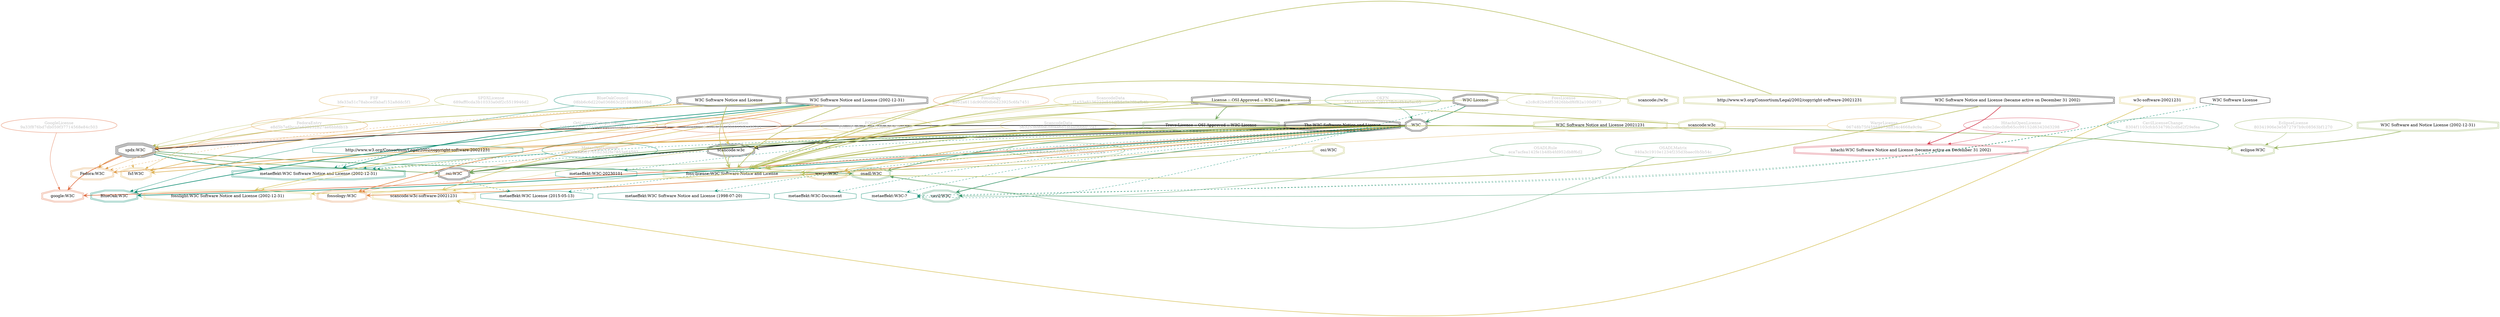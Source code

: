strict digraph {
    node [shape=box];
    graph [splines=curved];
    4293 [label="SPDXLicense\n689aff0cda3b10333a0df2c5519946d2"
         ,fontcolor=gray
         ,color="#b8bf62"
         ,fillcolor="beige;1"
         ,shape=ellipse];
    4294 [label="spdx:W3C"
         ,shape=tripleoctagon];
    4295 [label=W3C
         ,shape=doubleoctagon];
    4296 [label="W3C Software Notice and License (2002-12-31)"
         ,shape=doubleoctagon];
    5319 [label="OSILicense\n14906dee0e65225c06662300202c0246"
         ,fontcolor=gray
         ,color="#78ab63"
         ,fillcolor="beige;1"
         ,shape=ellipse];
    5320 [label="osi:W3C"
         ,shape=doubleoctagon];
    5321 [label="The W3C Software Notice and License"
         ,shape=doubleoctagon];
    5322 [label="Trove:License :: OSI Approved :: W3C License"
         ,color="#78ab63"
         ,shape=doubleoctagon];
    5323 [label="License :: OSI Approved :: W3C License"
         ,shape=doubleoctagon];
    5605 [label="GoogleLicense\n9a33f876bd7db059f37714568e84c503"
         ,fontcolor=gray
         ,color="#e06f45"
         ,fillcolor="beige;1"
         ,shape=ellipse];
    5606 [label="google:W3C"
         ,color="#e06f45"
         ,shape=doubleoctagon];
    8486 [label="FedoraEntry\ne8d5b7e6bcada628232b27ae6bbfdb1b"
         ,fontcolor=gray
         ,color="#e09d4b"
         ,fillcolor="beige;1"
         ,shape=ellipse];
    8487 [label="Fedora:W3C"
         ,color="#e09d4b"
         ,shape=doubleoctagon];
    8488 [label="W3C Software Notice and License"
         ,shape=doubleoctagon];
    9015 [label="BlueOakCouncil\n08bb6c6d220a036863c2f10838b510bd"
         ,fontcolor=gray
         ,color="#00876c"
         ,fillcolor="beige;1"
         ,shape=ellipse];
    9016 [label="BlueOak:W3C"
         ,color="#00876c"
         ,shape=doubleoctagon];
    9743 [label="OSADLRule\neca7acfea142fe1b48b4fd952db8f6d2"
         ,fontcolor=gray
         ,color="#58a066"
         ,fillcolor="beige;1"
         ,shape=ellipse];
    9744 [label="osadl:W3C"
         ,color="#58a066"
         ,shape=doubleoctagon];
    9982 [label="OSADLMatrix\n940a3c1910e1234f235d3baec0b5b54c"
         ,fontcolor=gray
         ,color="#58a066"
         ,fillcolor="beige;1"
         ,shape=ellipse];
    10591 [label="FSF\nbfe33a51c78abcedfabaf152a8ddc5f1"
          ,fontcolor=gray
          ,color="#deb256"
          ,fillcolor="beige;1"
          ,shape=ellipse];
    10592 [label="fsf:W3C"
          ,color="#deb256"
          ,shape=doubleoctagon];
    25161 [label="ScancodeData\nf1e33a8136222c544df55e9a28bafb4b"
          ,fontcolor=gray
          ,color="#dac767"
          ,fillcolor="beige;1"
          ,shape=ellipse];
    25162 [label="scancode:w3c-software-20021231"
          ,color="#dac767"
          ,shape=doubleoctagon];
    25163 [label="w3c-software-20021231"
          ,color="#dac767"
          ,shape=doubleoctagon];
    25189 [label="ScancodeData\n563253690de200aa6b1bfaa066607ca1"
          ,fontcolor=gray
          ,color="#dac767"
          ,fillcolor="beige;1"
          ,shape=ellipse];
    25190 [label="scancode:w3c"
          ,shape=doubleoctagon];
    26565 [label="Fossology\n6952a611dc90df0db6d23925c6fa7451"
          ,fontcolor=gray
          ,color="#e18745"
          ,fillcolor="beige;1"
          ,shape=ellipse];
    26566 [label="fossology:W3C"
          ,color="#e18745"
          ,shape=doubleoctagon];
    28396 [label="OKFN\n55e1183400dfb729147fb0e6b4a5ac65"
          ,fontcolor=gray
          ,color="#379469"
          ,fillcolor="beige;1"
          ,shape=ellipse];
    28397 [label="W3C License"
          ,shape=doubleoctagon];
    35252 [label="OrtLicenseCategorization\nadea02990039c95fa45809136bedd2a1"
          ,fontcolor=gray
          ,color="#e06f45"
          ,fillcolor="beige;1"
          ,shape=ellipse];
    36265 [label="OrtLicenseCategorization\n41543633f741212bd20409b2d43aa426"
          ,fontcolor=gray
          ,color="#e09d4b"
          ,fillcolor="beige;1"
          ,shape=ellipse];
    38110 [label="CavilLicenseChange\n8304f1103cfcb53479b2cdbd2f29efea"
          ,fontcolor=gray
          ,color="#379469"
          ,fillcolor="beige;1"
          ,shape=ellipse];
    38111 [label="cavil:W3C"
          ,color="#379469"
          ,shape=doubleoctagon];
    38112 [label="W3C Software License"
          ,shape=octagon];
    49583 [label="MetaeffektLicense\nad970fe8a3d1701b23d2fe7853e64593"
          ,fontcolor=gray
          ,color="#00876c"
          ,fillcolor="beige;1"
          ,shape=ellipse];
    49584 [label="metaeffekt:W3C Software Notice and License (2002-12-31)"
          ,color="#00876c"
          ,shape=doubleoctagon];
    49585 [label="http://www.w3.org/Consortium/Legal/2002/copyright-software-20021231"
          ,color="#00876c"
          ,shape=octagon];
    49588 [label="metaeffekt:W3C Software Notice and License (1998-07-20)"
          ,color="#00876c"
          ,shape=octagon];
    49593 [label="metaeffekt:W3C-20230101"
          ,color="#00876c"
          ,shape=octagon];
    49598 [label="metaeffekt:W3C-?"
          ,color="#00876c"
          ,shape=octagon];
    49608 [label="metaeffekt:W3C License (2015-05-13)"
          ,color="#00876c"
          ,shape=octagon];
    49621 [label="metaeffekt:W3C-Document"
          ,color="#00876c"
          ,shape=octagon];
    50196 [label="WarprLicense\n06748b75f45988073dff34c4668a9c9a"
          ,fontcolor=gray
          ,color="#deb256"
          ,fillcolor="beige;1"
          ,shape=ellipse];
    50197 [label="warpr:W3C"
          ,color="#deb256"
          ,shape=doubleoctagon];
    50849 [label="FossLicense\na2c8c82b4df53826bbdf6f82a100d973"
          ,fontcolor=gray
          ,color="#b8bf62"
          ,fillcolor="beige;1"
          ,shape=ellipse];
    50850 [label="foss-license:W3C Software Notice and License"
          ,color="#b8bf62"
          ,shape=doubleoctagon];
    50851 [label="W3C Software Notice and License (became active on December 31 2002)"
          ,shape=doubleoctagon];
    50852 [label="scancode://w3c"
          ,color="#b8bf62"
          ,shape=doubleoctagon];
    50853 [label="W3C Software Notice and License 20021231"
          ,color="#b8bf62"
          ,shape=doubleoctagon];
    50854 [label="http://www.w3.org/Consortium/Legal/2002/copyright-software-20021231"
          ,color="#b8bf62"
          ,shape=doubleoctagon];
    50855 [label="scancode:w3c"
          ,color="#b8bf62"
          ,shape=doubleoctagon];
    50856 [label="osi:W3C"
          ,color="#b8bf62"
          ,shape=doubleoctagon];
    51075 [label="FOSSLight\n85bdf87a6c4f5485238c5d7ff2ed54dc"
          ,fontcolor=gray
          ,color="#dac767"
          ,fillcolor="beige;1"
          ,shape=ellipse];
    51076 [label="fosslight:W3C Software Notice and License (2002-12-31)"
          ,color="#dac767"
          ,shape=doubleoctagon];
    51361 [label="HitachiOpenLicense\neabc2decdbfb65cc99152d63420d3298"
          ,fontcolor=gray
          ,color="#d43d51"
          ,fillcolor="beige;1"
          ,shape=ellipse];
    51362 [label="hitachi:W3C Software Notice and License (became active on December 31 2002)"
          ,color="#d43d51"
          ,shape=doubleoctagon];
    54326 [label="EclipseLicense\n80341906e3e5872797b9c08563bf1270"
          ,fontcolor=gray
          ,color="#98b561"
          ,fillcolor="beige;1"
          ,shape=ellipse];
    54327 [label="eclipse:W3C"
          ,color="#98b561"
          ,shape=doubleoctagon];
    54328 [label="W3C Software and Notice License (2002-12-31)"
          ,color="#98b561"
          ,shape=doubleoctagon];
    4293 -> 4294 [weight=0.5
                 ,color="#b8bf62"];
    4294 -> 5320 [style=bold
                 ,arrowhead=vee
                 ,weight=0.7
                 ,color="#78ab63"];
    4294 -> 5606 [style=bold
                 ,arrowhead=vee
                 ,weight=0.7
                 ,color="#e06f45"];
    4294 -> 8487 [style=bold
                 ,arrowhead=vee
                 ,weight=0.7
                 ,color="#e09d4b"];
    4294 -> 9744 [style=bold
                 ,arrowhead=vee
                 ,weight=0.7
                 ,color="#58a066"];
    4294 -> 10592 [style=dashed
                  ,arrowhead=vee
                  ,weight=0.5
                  ,color="#deb256"];
    4294 -> 49584 [style=bold
                  ,arrowhead=vee
                  ,weight=0.7
                  ,color="#00876c"];
    4295 -> 4294 [style=bold
                 ,arrowhead=vee
                 ,weight=0.7];
    4295 -> 5320 [style=bold
                 ,arrowhead=vee
                 ,weight=0.7];
    4295 -> 5606 [style=bold
                 ,arrowhead=vee
                 ,weight=0.7
                 ,color="#e06f45"];
    4295 -> 8487 [style=bold
                 ,arrowhead=vee
                 ,weight=0.7
                 ,color="#e09d4b"];
    4295 -> 8487 [style=bold
                 ,arrowhead=vee
                 ,weight=0.7
                 ,color="#e09d4b"];
    4295 -> 9016 [style=bold
                 ,arrowhead=vee
                 ,weight=0.7
                 ,color="#00876c"];
    4295 -> 9744 [style=bold
                 ,arrowhead=vee
                 ,weight=0.7
                 ,color="#58a066"];
    4295 -> 10592 [style=bold
                  ,arrowhead=vee
                  ,weight=0.7
                  ,color="#deb256"];
    4295 -> 25190 [style=bold
                  ,arrowhead=vee
                  ,weight=0.7];
    4295 -> 26566 [style=bold
                  ,arrowhead=vee
                  ,weight=0.7
                  ,color="#e18745"];
    4295 -> 38111 [style=bold
                  ,arrowhead=vee
                  ,weight=0.7
                  ,color="#379469"];
    4295 -> 38111 [style=bold
                  ,arrowhead=vee
                  ,weight=0.7
                  ,color="#379469"];
    4295 -> 49584 [style=dashed
                  ,arrowhead=vee
                  ,weight=0.5
                  ,color="#00876c"];
    4295 -> 49588 [style=dashed
                  ,arrowhead=vee
                  ,weight=0.5
                  ,color="#00876c"];
    4295 -> 49593 [style=dashed
                  ,arrowhead=vee
                  ,weight=0.5
                  ,color="#00876c"];
    4295 -> 49598 [style=dashed
                  ,arrowhead=vee
                  ,weight=0.5
                  ,color="#00876c"];
    4295 -> 49608 [style=dashed
                  ,arrowhead=vee
                  ,weight=0.5
                  ,color="#00876c"];
    4295 -> 49621 [style=dashed
                  ,arrowhead=vee
                  ,weight=0.5
                  ,color="#00876c"];
    4295 -> 50197 [style=bold
                  ,arrowhead=vee
                  ,weight=0.7
                  ,color="#deb256"];
    4295 -> 50850 [style=bold
                  ,arrowhead=vee
                  ,weight=0.7
                  ,color="#b8bf62"];
    4295 -> 51076 [style=bold
                  ,arrowhead=vee
                  ,weight=0.7
                  ,color="#dac767"];
    4295 -> 54327 [style=bold
                  ,arrowhead=vee
                  ,weight=0.7
                  ,color="#98b561"];
    4296 -> 4294 [style=bold
                 ,arrowhead=vee
                 ,weight=0.7
                 ,color="#b8bf62"];
    4296 -> 9016 [style=bold
                 ,arrowhead=vee
                 ,weight=0.7
                 ,color="#00876c"];
    4296 -> 25162 [style=bold
                  ,arrowhead=vee
                  ,weight=0.7
                  ,color="#dac767"];
    4296 -> 26566 [style=bold
                  ,arrowhead=vee
                  ,weight=0.7
                  ,color="#e18745"];
    4296 -> 49584 [style=bold
                  ,arrowhead=vee
                  ,weight=0.7
                  ,color="#00876c"];
    4296 -> 50850 [style=bold
                  ,arrowhead=vee
                  ,weight=0.7
                  ,color="#b8bf62"];
    4296 -> 51076 [style=bold
                  ,arrowhead=vee
                  ,weight=0.7
                  ,color="#dac767"];
    5319 -> 5320 [weight=0.5
                 ,color="#78ab63"];
    5320 -> 49608 [style=dashed
                  ,arrowhead=vee
                  ,weight=0.5
                  ,color="#00876c"];
    5321 -> 5320 [style=bold
                 ,arrowhead=vee
                 ,weight=0.7
                 ,color="#78ab63"];
    5321 -> 50850 [style=bold
                  ,arrowhead=vee
                  ,weight=0.7
                  ,color="#b8bf62"];
    5322 -> 5320 [style=bold
                 ,arrowhead=vee
                 ,weight=0.7
                 ,color="#78ab63"];
    5323 -> 5322 [style=bold
                 ,arrowhead=vee
                 ,weight=0.7
                 ,color="#78ab63"];
    5323 -> 50850 [style=bold
                  ,arrowhead=vee
                  ,weight=0.7
                  ,color="#b8bf62"];
    5605 -> 5606 [weight=0.5
                 ,color="#e06f45"];
    8486 -> 8487 [weight=0.5
                 ,color="#e09d4b"];
    8488 -> 8487 [style=dashed
                 ,arrowhead=vee
                 ,weight=0.5
                 ,color="#e09d4b"];
    8488 -> 10592 [style=bold
                  ,arrowhead=vee
                  ,weight=0.7
                  ,color="#deb256"];
    8488 -> 25190 [style=bold
                  ,arrowhead=vee
                  ,weight=0.7
                  ,color="#dac767"];
    8488 -> 50850 [style=bold
                  ,arrowhead=vee
                  ,weight=0.7
                  ,color="#b8bf62"];
    9015 -> 9016 [weight=0.5
                 ,color="#00876c"];
    9743 -> 9744 [weight=0.5
                 ,color="#58a066"];
    9982 -> 9744 [weight=0.5
                 ,color="#58a066"];
    10591 -> 10592 [weight=0.5
                   ,color="#deb256"];
    25161 -> 25162 [weight=0.5
                   ,color="#dac767"];
    25163 -> 25162 [style=bold
                   ,arrowhead=vee
                   ,weight=0.7
                   ,color="#dac767"];
    25189 -> 25190 [weight=0.5
                   ,color="#dac767"];
    25190 -> 49584 [style=dashed
                   ,arrowhead=vee
                   ,weight=0.5
                   ,color="#00876c"];
    25190 -> 50850 [style=bold
                   ,arrowhead=vee
                   ,weight=0.7
                   ,color="#b8bf62"];
    26565 -> 26566 [weight=0.5
                   ,color="#e18745"];
    28396 -> 4295 [weight=0.5
                  ,color="#379469"];
    28397 -> 4295 [style=bold
                  ,arrowhead=vee
                  ,weight=0.7
                  ,color="#379469"];
    28397 -> 49598 [style=dashed
                   ,arrowhead=vee
                   ,weight=0.5
                   ,color="#00876c"];
    28397 -> 50850 [style=bold
                   ,arrowhead=vee
                   ,weight=0.7
                   ,color="#b8bf62"];
    35252 -> 4294 [weight=0.5
                  ,color="#e06f45"];
    36265 -> 4294 [weight=0.5
                  ,color="#e09d4b"];
    38110 -> 38111 [weight=0.5
                   ,color="#379469"];
    38112 -> 38111 [style=dashed
                   ,arrowhead=vee
                   ,weight=0.5
                   ,color="#379469"];
    38112 -> 49598 [style=dashed
                   ,arrowhead=vee
                   ,weight=0.5
                   ,color="#00876c"];
    49583 -> 49584 [weight=0.5
                   ,color="#00876c"];
    49585 -> 49584 [style=dashed
                   ,arrowhead=vee
                   ,weight=0.5
                   ,color="#00876c"];
    50196 -> 50197 [weight=0.5
                   ,color="#deb256"];
    50849 -> 50850 [weight=0.5
                   ,color="#b8bf62"];
    50851 -> 50850 [style=bold
                   ,arrowhead=vee
                   ,weight=0.7
                   ,color="#b8bf62"];
    50851 -> 51362 [style=bold
                   ,arrowhead=vee
                   ,weight=0.7
                   ,color="#d43d51"];
    50852 -> 50850 [style=bold
                   ,arrowhead=vee
                   ,weight=0.7
                   ,color="#b8bf62"];
    50853 -> 50850 [style=bold
                   ,arrowhead=vee
                   ,weight=0.7
                   ,color="#b8bf62"];
    50854 -> 50850 [style=bold
                   ,arrowhead=vee
                   ,weight=0.7
                   ,color="#b8bf62"];
    50855 -> 50850 [style=bold
                   ,arrowhead=vee
                   ,weight=0.7
                   ,color="#b8bf62"];
    50856 -> 50850 [style=bold
                   ,arrowhead=vee
                   ,weight=0.7
                   ,color="#b8bf62"];
    51075 -> 51076 [weight=0.5
                   ,color="#dac767"];
    51361 -> 51362 [weight=0.5
                   ,color="#d43d51"];
    54326 -> 54327 [weight=0.5
                   ,color="#98b561"];
    54328 -> 54327 [style=bold
                   ,arrowhead=vee
                   ,weight=0.7
                   ,color="#98b561"];
}
